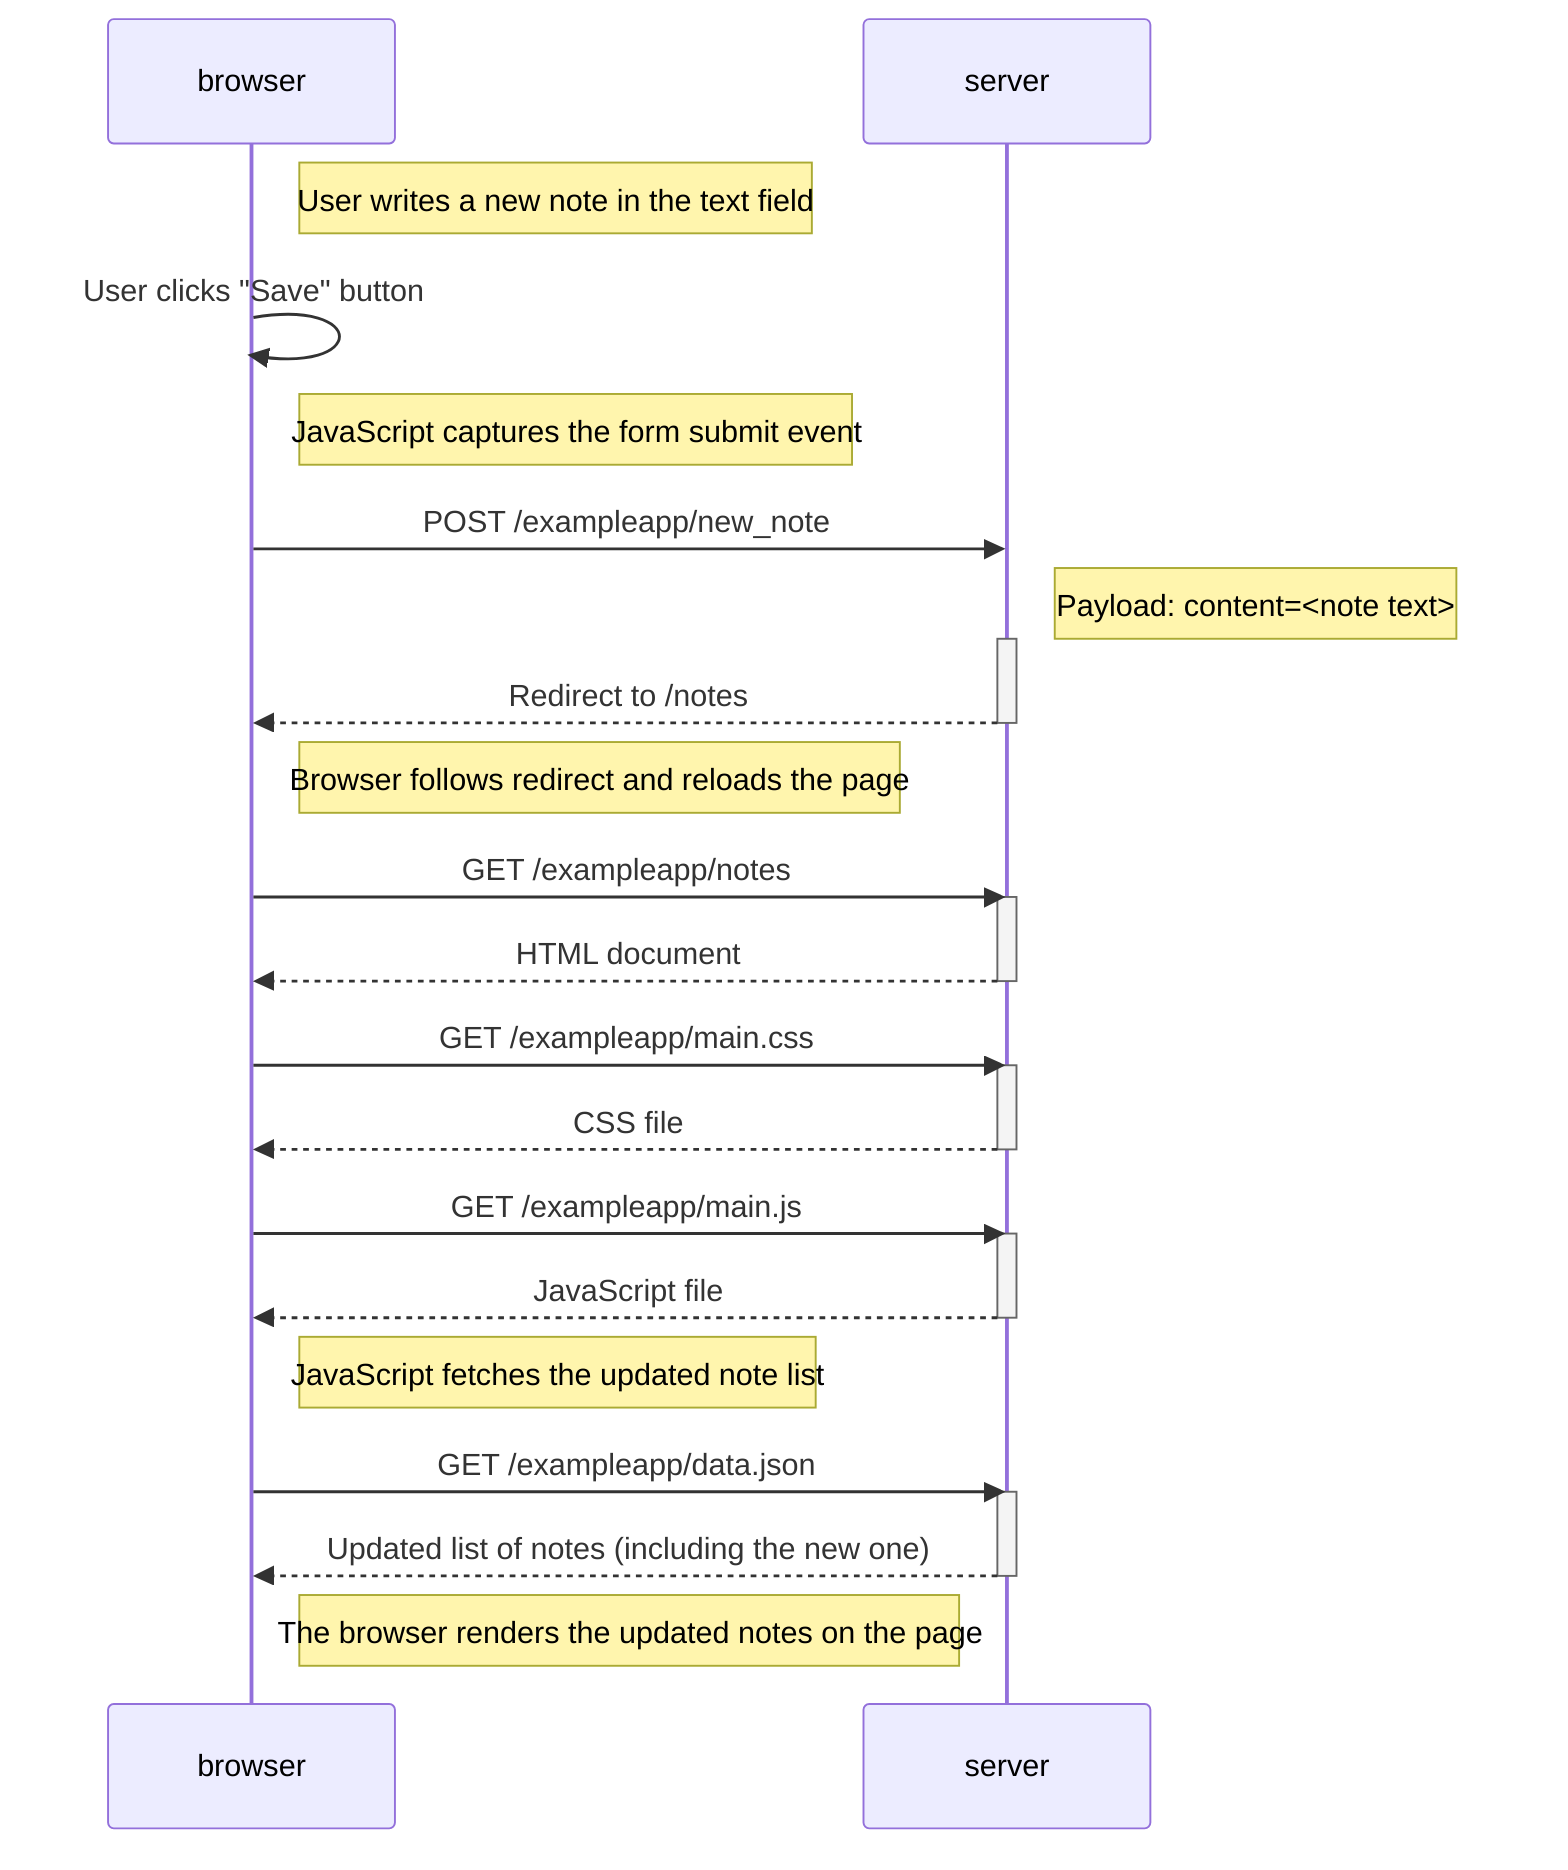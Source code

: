 sequenceDiagram
    participant browser
    participant server

    Note right of browser: User writes a new note in the text field

    browser->>browser: User clicks "Save" button
    Note right of browser: JavaScript captures the form submit event

    browser->>server: POST /exampleapp/new_note
    Note right of server: Payload: content=<note text>
    activate server
    server-->>browser: Redirect to /notes
    deactivate server

    Note right of browser: Browser follows redirect and reloads the page

    browser->>server: GET /exampleapp/notes
    activate server
    server-->>browser: HTML document
    deactivate server

    browser->>server: GET /exampleapp/main.css
    activate server
    server-->>browser: CSS file
    deactivate server

    browser->>server: GET /exampleapp/main.js
    activate server
    server-->>browser: JavaScript file
    deactivate server

    Note right of browser: JavaScript fetches the updated note list

    browser->>server: GET /exampleapp/data.json
    activate server
    server-->>browser: Updated list of notes (including the new one)
    deactivate server

    Note right of browser: The browser renders the updated notes on the page